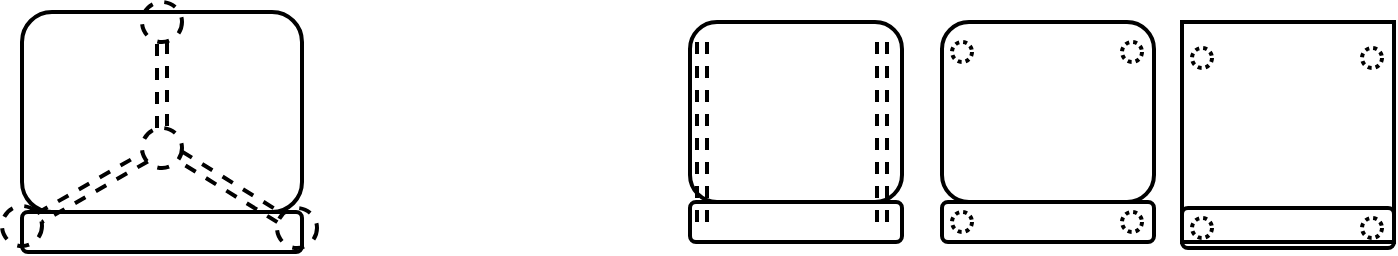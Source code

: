<mxfile version="13.1.11" type="device"><diagram id="f83DOxFwKzsjlbe_sECS" name="Page-1"><mxGraphModel dx="677" dy="340" grid="1" gridSize="10" guides="1" tooltips="1" connect="1" arrows="1" fold="1" page="1" pageScale="1" pageWidth="827" pageHeight="1169" math="0" shadow="0"><root><mxCell id="0"/><mxCell id="1" parent="0"/><mxCell id="MaoetYBmqe_iy9fTQM1S-24" value="" style="ellipse;whiteSpace=wrap;html=1;aspect=fixed;dashed=1;strokeWidth=2;" vertex="1" parent="1"><mxGeometry x="140" y="40" width="20" height="20" as="geometry"/></mxCell><mxCell id="MaoetYBmqe_iy9fTQM1S-25" value="" style="ellipse;whiteSpace=wrap;html=1;aspect=fixed;dashed=1;strokeWidth=2;" vertex="1" parent="1"><mxGeometry x="70" y="142" width="20" height="20" as="geometry"/></mxCell><mxCell id="MaoetYBmqe_iy9fTQM1S-26" value="" style="ellipse;whiteSpace=wrap;html=1;aspect=fixed;dashed=1;strokeWidth=2;" vertex="1" parent="1"><mxGeometry x="207.5" y="143" width="20" height="20" as="geometry"/></mxCell><mxCell id="MaoetYBmqe_iy9fTQM1S-27" value="" style="ellipse;whiteSpace=wrap;html=1;aspect=fixed;dashed=1;strokeWidth=2;" vertex="1" parent="1"><mxGeometry x="140" y="103" width="20" height="20" as="geometry"/></mxCell><mxCell id="MaoetYBmqe_iy9fTQM1S-28" value="" style="shape=link;html=1;entryX=0.084;entryY=0.727;entryDx=0;entryDy=0;exitX=0.941;exitY=0.291;exitDx=0;exitDy=0;exitPerimeter=0;entryPerimeter=0;dashed=1;strokeWidth=2;" edge="1" parent="1" source="MaoetYBmqe_iy9fTQM1S-25" target="MaoetYBmqe_iy9fTQM1S-27"><mxGeometry width="50" height="50" relative="1" as="geometry"><mxPoint x="-20" y="130" as="sourcePoint"/><mxPoint x="30" y="80" as="targetPoint"/></mxGeometry></mxCell><mxCell id="MaoetYBmqe_iy9fTQM1S-29" value="" style="shape=link;html=1;entryX=0.927;entryY=0.69;entryDx=0;entryDy=0;entryPerimeter=0;exitX=0.075;exitY=0.248;exitDx=0;exitDy=0;exitPerimeter=0;dashed=1;strokeWidth=2;" edge="1" parent="1" source="MaoetYBmqe_iy9fTQM1S-26" target="MaoetYBmqe_iy9fTQM1S-27"><mxGeometry width="50" height="50" relative="1" as="geometry"><mxPoint x="130" y="190" as="sourcePoint"/><mxPoint x="180" y="140" as="targetPoint"/></mxGeometry></mxCell><mxCell id="MaoetYBmqe_iy9fTQM1S-30" value="" style="shape=link;html=1;entryX=0.5;entryY=1;entryDx=0;entryDy=0;exitX=0.5;exitY=0;exitDx=0;exitDy=0;dashed=1;strokeWidth=2;" edge="1" parent="1" source="MaoetYBmqe_iy9fTQM1S-27" target="MaoetYBmqe_iy9fTQM1S-24"><mxGeometry width="50" height="50" relative="1" as="geometry"><mxPoint x="90" y="110" as="sourcePoint"/><mxPoint x="140" y="60" as="targetPoint"/></mxGeometry></mxCell><mxCell id="MaoetYBmqe_iy9fTQM1S-31" value="" style="rounded=1;whiteSpace=wrap;html=1;fillColor=none;strokeWidth=2;" vertex="1" parent="1"><mxGeometry x="80" y="45" width="140" height="100" as="geometry"/></mxCell><mxCell id="MaoetYBmqe_iy9fTQM1S-33" value="" style="rounded=1;whiteSpace=wrap;html=1;strokeWidth=2;fillColor=none;" vertex="1" parent="1"><mxGeometry x="80" y="145" width="140" height="20" as="geometry"/></mxCell><mxCell id="MaoetYBmqe_iy9fTQM1S-34" value="" style="rounded=1;whiteSpace=wrap;html=1;strokeWidth=2;fillColor=none;glass=0;" vertex="1" parent="1"><mxGeometry x="414" y="50" width="106" height="90" as="geometry"/></mxCell><mxCell id="MaoetYBmqe_iy9fTQM1S-35" value="" style="rounded=1;whiteSpace=wrap;html=1;glass=0;strokeWidth=2;fillColor=none;" vertex="1" parent="1"><mxGeometry x="414" y="140" width="106" height="20" as="geometry"/></mxCell><mxCell id="MaoetYBmqe_iy9fTQM1S-37" value="" style="rounded=0;whiteSpace=wrap;html=1;glass=0;strokeWidth=2;fillColor=none;strokeColor=none;" vertex="1" parent="1"><mxGeometry x="420" y="60" width="90" height="90" as="geometry"/></mxCell><mxCell id="MaoetYBmqe_iy9fTQM1S-38" value="" style="shape=link;html=1;dashed=1;strokeWidth=2;entryX=0;entryY=0;entryDx=0;entryDy=0;exitX=0;exitY=1;exitDx=0;exitDy=0;" edge="1" parent="1" source="MaoetYBmqe_iy9fTQM1S-37" target="MaoetYBmqe_iy9fTQM1S-37"><mxGeometry width="50" height="50" relative="1" as="geometry"><mxPoint x="290" y="120" as="sourcePoint"/><mxPoint x="340" y="70" as="targetPoint"/></mxGeometry></mxCell><mxCell id="MaoetYBmqe_iy9fTQM1S-39" value="" style="shape=link;html=1;dashed=1;strokeWidth=2;entryX=1;entryY=0;entryDx=0;entryDy=0;exitX=1;exitY=1;exitDx=0;exitDy=0;" edge="1" parent="1" source="MaoetYBmqe_iy9fTQM1S-37" target="MaoetYBmqe_iy9fTQM1S-37"><mxGeometry width="50" height="50" relative="1" as="geometry"><mxPoint x="420" y="240" as="sourcePoint"/><mxPoint x="470" y="190" as="targetPoint"/></mxGeometry></mxCell><mxCell id="MaoetYBmqe_iy9fTQM1S-40" value="" style="rounded=0;whiteSpace=wrap;html=1;strokeWidth=2;fillColor=none;glass=0;" vertex="1" parent="1"><mxGeometry x="660" y="50" width="106" height="110" as="geometry"/></mxCell><mxCell id="MaoetYBmqe_iy9fTQM1S-41" value="" style="rounded=1;whiteSpace=wrap;html=1;glass=0;strokeWidth=2;fillColor=none;" vertex="1" parent="1"><mxGeometry x="660" y="143" width="106" height="20" as="geometry"/></mxCell><mxCell id="MaoetYBmqe_iy9fTQM1S-45" value="" style="ellipse;whiteSpace=wrap;html=1;aspect=fixed;rounded=1;glass=0;strokeWidth=2;fillColor=none;dashed=1;dashPattern=1 1;" vertex="1" parent="1"><mxGeometry x="665" y="63" width="10" height="10" as="geometry"/></mxCell><mxCell id="MaoetYBmqe_iy9fTQM1S-46" value="" style="ellipse;whiteSpace=wrap;html=1;aspect=fixed;rounded=1;glass=0;strokeWidth=2;fillColor=none;dashed=1;dashPattern=1 1;" vertex="1" parent="1"><mxGeometry x="750" y="63" width="10" height="10" as="geometry"/></mxCell><mxCell id="MaoetYBmqe_iy9fTQM1S-47" value="" style="ellipse;whiteSpace=wrap;html=1;aspect=fixed;rounded=1;glass=0;strokeWidth=2;fillColor=none;dashed=1;dashPattern=1 1;" vertex="1" parent="1"><mxGeometry x="665" y="148" width="10" height="10" as="geometry"/></mxCell><mxCell id="MaoetYBmqe_iy9fTQM1S-48" value="" style="ellipse;whiteSpace=wrap;html=1;aspect=fixed;rounded=1;glass=0;strokeWidth=2;fillColor=none;dashed=1;dashPattern=1 1;" vertex="1" parent="1"><mxGeometry x="750" y="148" width="10" height="10" as="geometry"/></mxCell><mxCell id="MaoetYBmqe_iy9fTQM1S-50" value="" style="rounded=1;whiteSpace=wrap;html=1;strokeWidth=2;fillColor=none;glass=0;" vertex="1" parent="1"><mxGeometry x="540" y="50" width="106" height="90" as="geometry"/></mxCell><mxCell id="MaoetYBmqe_iy9fTQM1S-51" value="" style="rounded=1;whiteSpace=wrap;html=1;glass=0;strokeWidth=2;fillColor=none;" vertex="1" parent="1"><mxGeometry x="540" y="140" width="106" height="20" as="geometry"/></mxCell><mxCell id="MaoetYBmqe_iy9fTQM1S-52" value="" style="ellipse;whiteSpace=wrap;html=1;aspect=fixed;rounded=1;glass=0;strokeWidth=2;fillColor=none;dashed=1;dashPattern=1 1;" vertex="1" parent="1"><mxGeometry x="545" y="60" width="10" height="10" as="geometry"/></mxCell><mxCell id="MaoetYBmqe_iy9fTQM1S-53" value="" style="ellipse;whiteSpace=wrap;html=1;aspect=fixed;rounded=1;glass=0;strokeWidth=2;fillColor=none;dashed=1;dashPattern=1 1;" vertex="1" parent="1"><mxGeometry x="630" y="60" width="10" height="10" as="geometry"/></mxCell><mxCell id="MaoetYBmqe_iy9fTQM1S-54" value="" style="ellipse;whiteSpace=wrap;html=1;aspect=fixed;rounded=1;glass=0;strokeWidth=2;fillColor=none;dashed=1;dashPattern=1 1;" vertex="1" parent="1"><mxGeometry x="545" y="145" width="10" height="10" as="geometry"/></mxCell><mxCell id="MaoetYBmqe_iy9fTQM1S-55" value="" style="ellipse;whiteSpace=wrap;html=1;aspect=fixed;rounded=1;glass=0;strokeWidth=2;fillColor=none;dashed=1;dashPattern=1 1;" vertex="1" parent="1"><mxGeometry x="630" y="145" width="10" height="10" as="geometry"/></mxCell></root></mxGraphModel></diagram></mxfile>